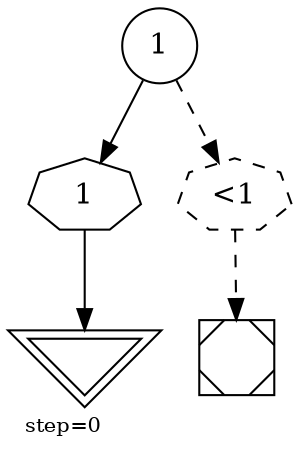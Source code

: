 digraph {
  graph  [labelloc=bottom,labeljust=left,fontsize="10",label="step=0"];
  "72" [shape=circle,peripheries="1",label=<1>,labelfontcolor=Black,color=black];
  "73" [shape=Msquare,peripheries="1",label="",labelfontcolor=black,color=black];
  "81" [shape=invtriangle,peripheries="2",label="",labelfontcolor=black,color=black];
  "82" [label=<1>,peripheries="1",color=black,shape=septagon];
  "72" -> "82" [color=black];
  "82" -> "81" [color=black];
  "74" [label=<&lt;1>,peripheries="1",color=black,style=dashed,shape=septagon];
  "72" -> "74" [style=dashed,color=black];
  "74" -> "73" [style=dashed,color=black];
}